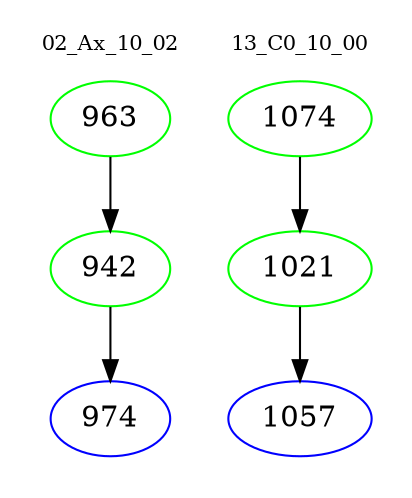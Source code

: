 digraph{
subgraph cluster_0 {
color = white
label = "02_Ax_10_02";
fontsize=10;
T0_963 [label="963", color="green"]
T0_963 -> T0_942 [color="black"]
T0_942 [label="942", color="green"]
T0_942 -> T0_974 [color="black"]
T0_974 [label="974", color="blue"]
}
subgraph cluster_1 {
color = white
label = "13_C0_10_00";
fontsize=10;
T1_1074 [label="1074", color="green"]
T1_1074 -> T1_1021 [color="black"]
T1_1021 [label="1021", color="green"]
T1_1021 -> T1_1057 [color="black"]
T1_1057 [label="1057", color="blue"]
}
}
